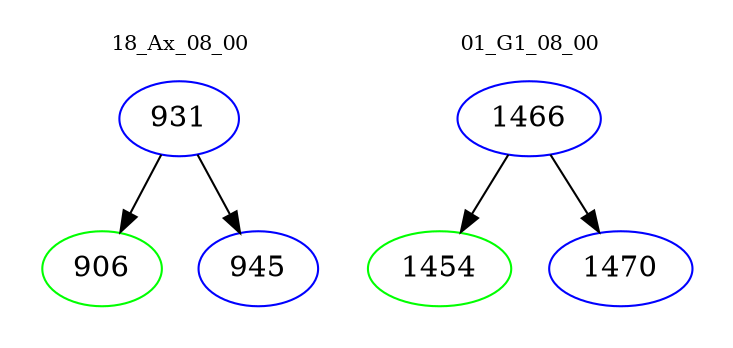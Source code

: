 digraph{
subgraph cluster_0 {
color = white
label = "18_Ax_08_00";
fontsize=10;
T0_931 [label="931", color="blue"]
T0_931 -> T0_906 [color="black"]
T0_906 [label="906", color="green"]
T0_931 -> T0_945 [color="black"]
T0_945 [label="945", color="blue"]
}
subgraph cluster_1 {
color = white
label = "01_G1_08_00";
fontsize=10;
T1_1466 [label="1466", color="blue"]
T1_1466 -> T1_1454 [color="black"]
T1_1454 [label="1454", color="green"]
T1_1466 -> T1_1470 [color="black"]
T1_1470 [label="1470", color="blue"]
}
}
